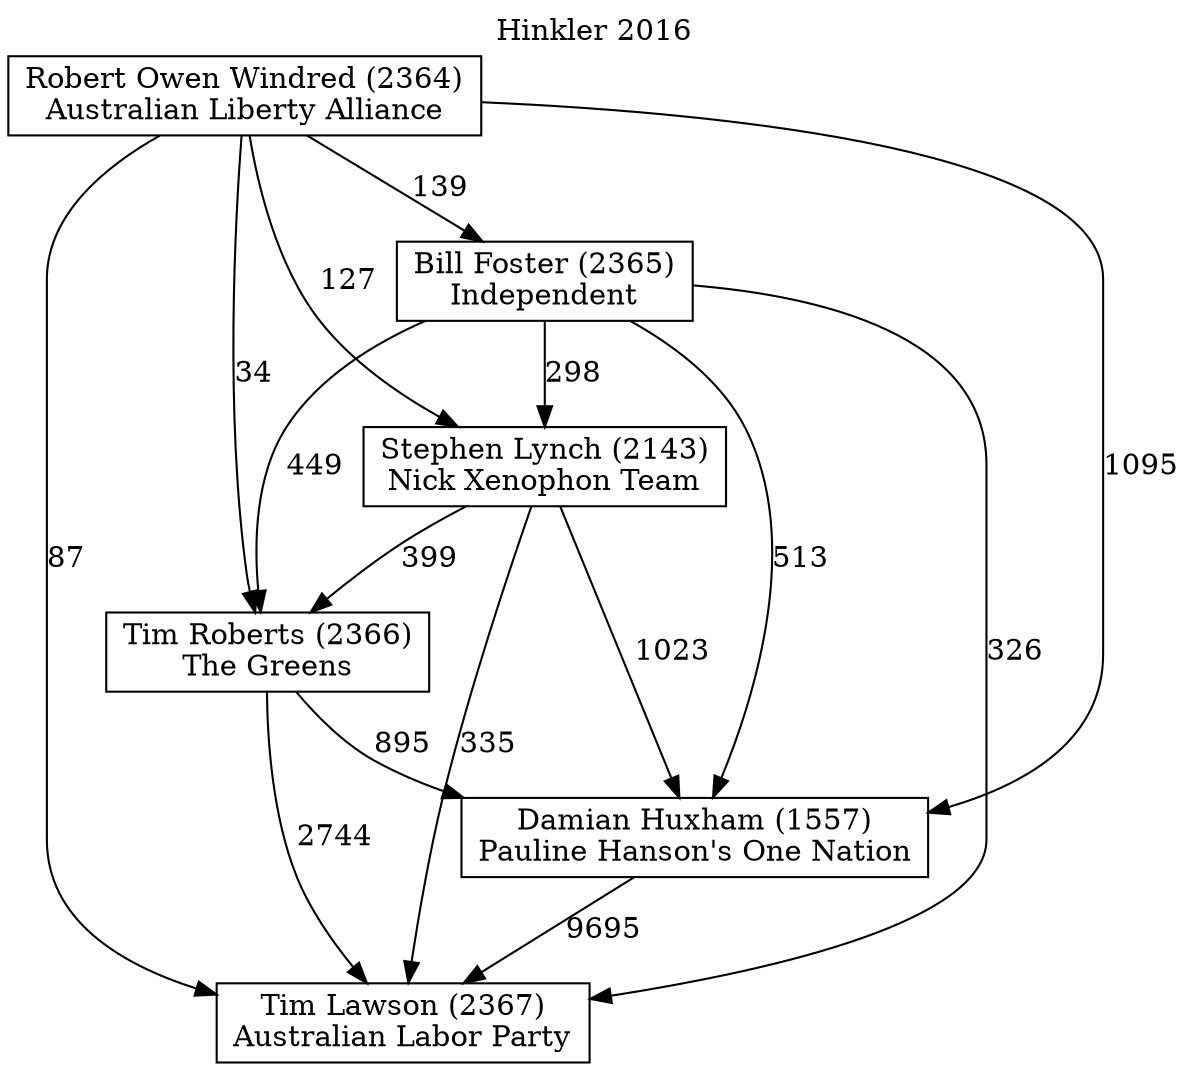 // House preference flow
digraph "Tim Lawson (2367)_Hinkler_2016" {
	graph [label="Hinkler 2016" labelloc=t mclimit=10]
	node [shape=box]
	"Tim Lawson (2367)" [label="Tim Lawson (2367)
Australian Labor Party"]
	"Damian Huxham (1557)" [label="Damian Huxham (1557)
Pauline Hanson's One Nation"]
	"Tim Roberts (2366)" [label="Tim Roberts (2366)
The Greens"]
	"Stephen Lynch (2143)" [label="Stephen Lynch (2143)
Nick Xenophon Team"]
	"Bill Foster (2365)" [label="Bill Foster (2365)
Independent"]
	"Robert Owen Windred (2364)" [label="Robert Owen Windred (2364)
Australian Liberty Alliance"]
	"Damian Huxham (1557)" -> "Tim Lawson (2367)" [label=9695]
	"Tim Roberts (2366)" -> "Damian Huxham (1557)" [label=895]
	"Stephen Lynch (2143)" -> "Tim Roberts (2366)" [label=399]
	"Bill Foster (2365)" -> "Stephen Lynch (2143)" [label=298]
	"Robert Owen Windred (2364)" -> "Bill Foster (2365)" [label=139]
	"Tim Roberts (2366)" -> "Tim Lawson (2367)" [label=2744]
	"Stephen Lynch (2143)" -> "Tim Lawson (2367)" [label=335]
	"Bill Foster (2365)" -> "Tim Lawson (2367)" [label=326]
	"Robert Owen Windred (2364)" -> "Tim Lawson (2367)" [label=87]
	"Robert Owen Windred (2364)" -> "Stephen Lynch (2143)" [label=127]
	"Bill Foster (2365)" -> "Tim Roberts (2366)" [label=449]
	"Robert Owen Windred (2364)" -> "Tim Roberts (2366)" [label=34]
	"Stephen Lynch (2143)" -> "Damian Huxham (1557)" [label=1023]
	"Bill Foster (2365)" -> "Damian Huxham (1557)" [label=513]
	"Robert Owen Windred (2364)" -> "Damian Huxham (1557)" [label=1095]
}

